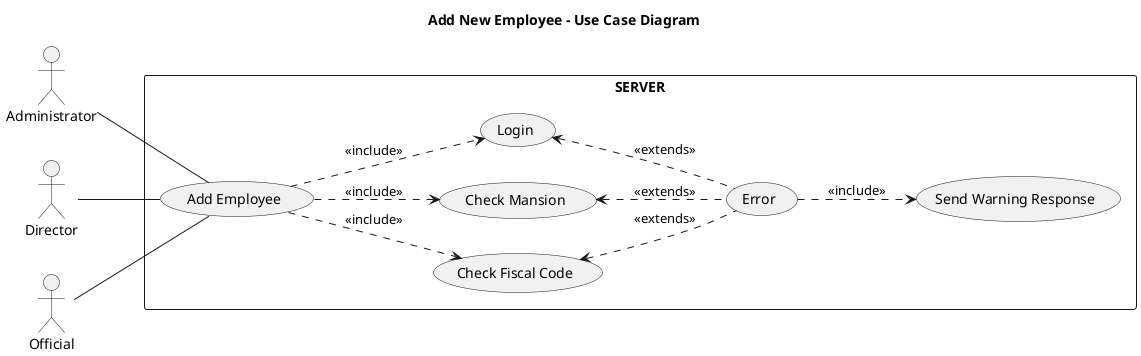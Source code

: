 @startuml
title Add New Employee - Use Case Diagram

left to right direction

actor Administrator
actor Director
actor Official

rectangle SERVER{
    Director -- (Add Employee)
    Administrator -- (Add Employee)
    Official -- (Add Employee)
    (Add Employee) ..> (Check Fiscal Code) : <<include>>
    (Add Employee) ..> (Check Mansion) : <<include>>
    (Add Employee) ..> (Login) : <<include>>
    (Login) <.. (Error) : <<extends>>
    (Check Mansion) <.. (Error): <<extends>>
    (Check Fiscal Code) <.. (Error) : <<extends>>
    (Error) ..> (Send Warning Response) : <<include>>
}
@enduml